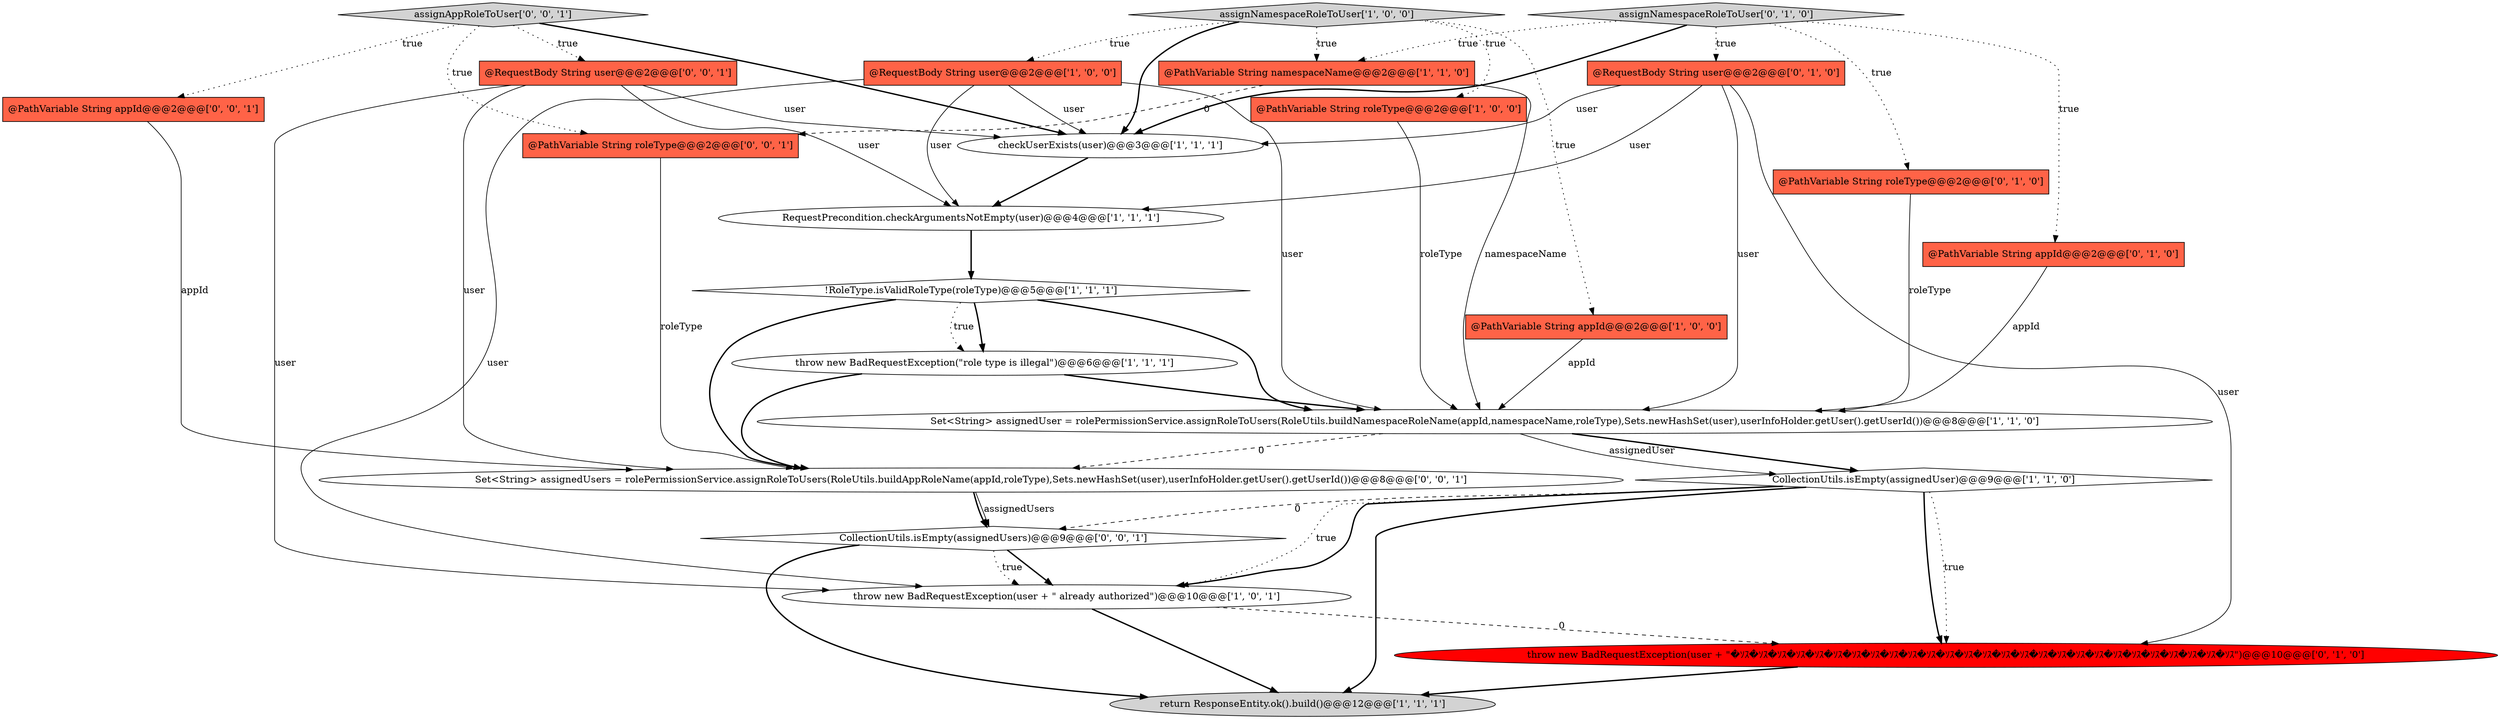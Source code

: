 digraph {
10 [style = filled, label = "CollectionUtils.isEmpty(assignedUser)@@@9@@@['1', '1', '0']", fillcolor = white, shape = diamond image = "AAA0AAABBB1BBB"];
6 [style = filled, label = "@PathVariable String namespaceName@@@2@@@['1', '1', '0']", fillcolor = tomato, shape = box image = "AAA0AAABBB1BBB"];
22 [style = filled, label = "assignAppRoleToUser['0', '0', '1']", fillcolor = lightgray, shape = diamond image = "AAA0AAABBB3BBB"];
5 [style = filled, label = "@RequestBody String user@@@2@@@['1', '0', '0']", fillcolor = tomato, shape = box image = "AAA0AAABBB1BBB"];
12 [style = filled, label = "return ResponseEntity.ok().build()@@@12@@@['1', '1', '1']", fillcolor = lightgray, shape = ellipse image = "AAA0AAABBB1BBB"];
21 [style = filled, label = "@PathVariable String roleType@@@2@@@['0', '0', '1']", fillcolor = tomato, shape = box image = "AAA0AAABBB3BBB"];
1 [style = filled, label = "checkUserExists(user)@@@3@@@['1', '1', '1']", fillcolor = white, shape = ellipse image = "AAA0AAABBB1BBB"];
8 [style = filled, label = "assignNamespaceRoleToUser['1', '0', '0']", fillcolor = lightgray, shape = diamond image = "AAA0AAABBB1BBB"];
14 [style = filled, label = "@PathVariable String roleType@@@2@@@['0', '1', '0']", fillcolor = tomato, shape = box image = "AAA0AAABBB2BBB"];
19 [style = filled, label = "@RequestBody String user@@@2@@@['0', '0', '1']", fillcolor = tomato, shape = box image = "AAA0AAABBB3BBB"];
13 [style = filled, label = "@PathVariable String appId@@@2@@@['0', '1', '0']", fillcolor = tomato, shape = box image = "AAA0AAABBB2BBB"];
16 [style = filled, label = "assignNamespaceRoleToUser['0', '1', '0']", fillcolor = lightgray, shape = diamond image = "AAA0AAABBB2BBB"];
17 [style = filled, label = "throw new BadRequestException(user + \"�ｿｽ�ｿｽ�ｿｽ�ｿｽ�ｿｽ�ｿｽ�ｿｽ�ｿｽ�ｿｽ�ｿｽ�ｿｽ�ｿｽ�ｿｽ�ｿｽ�ｿｽ�ｿｽ�ｿｽ�ｿｽ�ｿｽ�ｿｽ�ｿｽ�ｿｽ�ｿｽ�ｿｽ�ｿｽ�ｿｽ�ｿｽ\")@@@10@@@['0', '1', '0']", fillcolor = red, shape = ellipse image = "AAA1AAABBB2BBB"];
0 [style = filled, label = "throw new BadRequestException(\"role type is illegal\")@@@6@@@['1', '1', '1']", fillcolor = white, shape = ellipse image = "AAA0AAABBB1BBB"];
7 [style = filled, label = "RequestPrecondition.checkArgumentsNotEmpty(user)@@@4@@@['1', '1', '1']", fillcolor = white, shape = ellipse image = "AAA0AAABBB1BBB"];
3 [style = filled, label = "!RoleType.isValidRoleType(roleType)@@@5@@@['1', '1', '1']", fillcolor = white, shape = diamond image = "AAA0AAABBB1BBB"];
23 [style = filled, label = "CollectionUtils.isEmpty(assignedUsers)@@@9@@@['0', '0', '1']", fillcolor = white, shape = diamond image = "AAA0AAABBB3BBB"];
20 [style = filled, label = "@PathVariable String appId@@@2@@@['0', '0', '1']", fillcolor = tomato, shape = box image = "AAA0AAABBB3BBB"];
15 [style = filled, label = "@RequestBody String user@@@2@@@['0', '1', '0']", fillcolor = tomato, shape = box image = "AAA0AAABBB2BBB"];
11 [style = filled, label = "throw new BadRequestException(user + \" already authorized\")@@@10@@@['1', '0', '1']", fillcolor = white, shape = ellipse image = "AAA0AAABBB1BBB"];
9 [style = filled, label = "Set<String> assignedUser = rolePermissionService.assignRoleToUsers(RoleUtils.buildNamespaceRoleName(appId,namespaceName,roleType),Sets.newHashSet(user),userInfoHolder.getUser().getUserId())@@@8@@@['1', '1', '0']", fillcolor = white, shape = ellipse image = "AAA0AAABBB1BBB"];
2 [style = filled, label = "@PathVariable String appId@@@2@@@['1', '0', '0']", fillcolor = tomato, shape = box image = "AAA0AAABBB1BBB"];
4 [style = filled, label = "@PathVariable String roleType@@@2@@@['1', '0', '0']", fillcolor = tomato, shape = box image = "AAA0AAABBB1BBB"];
18 [style = filled, label = "Set<String> assignedUsers = rolePermissionService.assignRoleToUsers(RoleUtils.buildAppRoleName(appId,roleType),Sets.newHashSet(user),userInfoHolder.getUser().getUserId())@@@8@@@['0', '0', '1']", fillcolor = white, shape = ellipse image = "AAA0AAABBB3BBB"];
22->21 [style = dotted, label="true"];
20->18 [style = solid, label="appId"];
21->18 [style = solid, label="roleType"];
6->21 [style = dashed, label="0"];
0->9 [style = bold, label=""];
22->19 [style = dotted, label="true"];
5->9 [style = solid, label="user"];
15->1 [style = solid, label="user"];
18->23 [style = bold, label=""];
16->13 [style = dotted, label="true"];
8->2 [style = dotted, label="true"];
9->18 [style = dashed, label="0"];
5->1 [style = solid, label="user"];
19->18 [style = solid, label="user"];
19->7 [style = solid, label="user"];
2->9 [style = solid, label="appId"];
16->15 [style = dotted, label="true"];
6->9 [style = solid, label="namespaceName"];
4->9 [style = solid, label="roleType"];
11->12 [style = bold, label=""];
10->17 [style = bold, label=""];
15->7 [style = solid, label="user"];
11->17 [style = dashed, label="0"];
9->10 [style = bold, label=""];
1->7 [style = bold, label=""];
8->4 [style = dotted, label="true"];
7->3 [style = bold, label=""];
3->0 [style = bold, label=""];
19->1 [style = solid, label="user"];
10->17 [style = dotted, label="true"];
3->18 [style = bold, label=""];
3->9 [style = bold, label=""];
8->1 [style = bold, label=""];
17->12 [style = bold, label=""];
22->20 [style = dotted, label="true"];
14->9 [style = solid, label="roleType"];
8->6 [style = dotted, label="true"];
5->7 [style = solid, label="user"];
16->1 [style = bold, label=""];
10->11 [style = dotted, label="true"];
8->5 [style = dotted, label="true"];
10->12 [style = bold, label=""];
9->10 [style = solid, label="assignedUser"];
16->14 [style = dotted, label="true"];
3->0 [style = dotted, label="true"];
0->18 [style = bold, label=""];
23->12 [style = bold, label=""];
15->17 [style = solid, label="user"];
22->1 [style = bold, label=""];
18->23 [style = solid, label="assignedUsers"];
23->11 [style = bold, label=""];
13->9 [style = solid, label="appId"];
5->11 [style = solid, label="user"];
10->23 [style = dashed, label="0"];
15->9 [style = solid, label="user"];
16->6 [style = dotted, label="true"];
19->11 [style = solid, label="user"];
10->11 [style = bold, label=""];
23->11 [style = dotted, label="true"];
}
